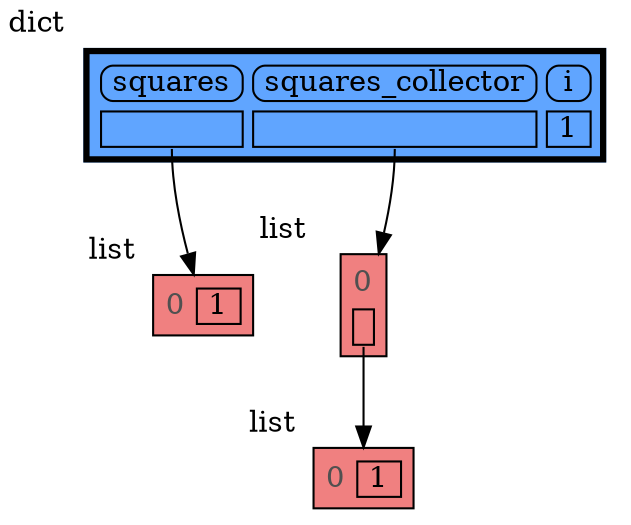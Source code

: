 digraph memory_graph {
	node [shape=plaintext]
	node126579891850816 [label=<
<TABLE BORDER="1" CELLBORDER="1" CELLSPACING="5" CELLPADDING="0" BGCOLOR="lightcoral" PORT="table">
    <TR><TD BORDER="0"><font color="#505050">0</font></TD><TD BORDER="1"> 1 </TD></TR>
</TABLE>
> xlabel=list]
	node126579890602496 [label=<
<TABLE BORDER="1" CELLBORDER="1" CELLSPACING="5" CELLPADDING="0" BGCOLOR="lightcoral" PORT="table">
    <TR><TD BORDER="0"><font color="#505050">0</font></TD><TD BORDER="1"> 1 </TD></TR>
</TABLE>
> xlabel=list]
	node126579889939584 [label=<
<TABLE BORDER="1" CELLBORDER="1" CELLSPACING="5" CELLPADDING="0" BGCOLOR="lightcoral" PORT="table">
    <TR><TD BORDER="0"><font color="#505050">0</font></TD></TR>
    <TR><TD BORDER="1" PORT="ref0"> </TD></TR>
</TABLE>
> xlabel=list]
	node126579889939584:ref0 -> node126579890602496:table [style=solid]
	node126579890145216 [label=<
<TABLE BORDER="3" CELLBORDER="1" CELLSPACING="5" CELLPADDING="0" BGCOLOR="#60a5ff" PORT="table">
    <TR><TD BORDER="1" STYLE="ROUNDED"> squares </TD><TD BORDER="1" STYLE="ROUNDED"> squares_collector </TD><TD BORDER="1" STYLE="ROUNDED"> i </TD></TR>
    <TR><TD BORDER="1" PORT="ref0"> </TD><TD BORDER="1" PORT="ref1"> </TD><TD BORDER="1"> 1 </TD></TR>
</TABLE>
> xlabel=dict]
	node126579890145216:ref0 -> node126579891850816:table [style=solid]
	node126579890145216:ref1 -> node126579889939584:table [style=solid]
subgraph { rank=same; node126579891850816 -> node126579889939584[weight=10, style=invis]; }
}
